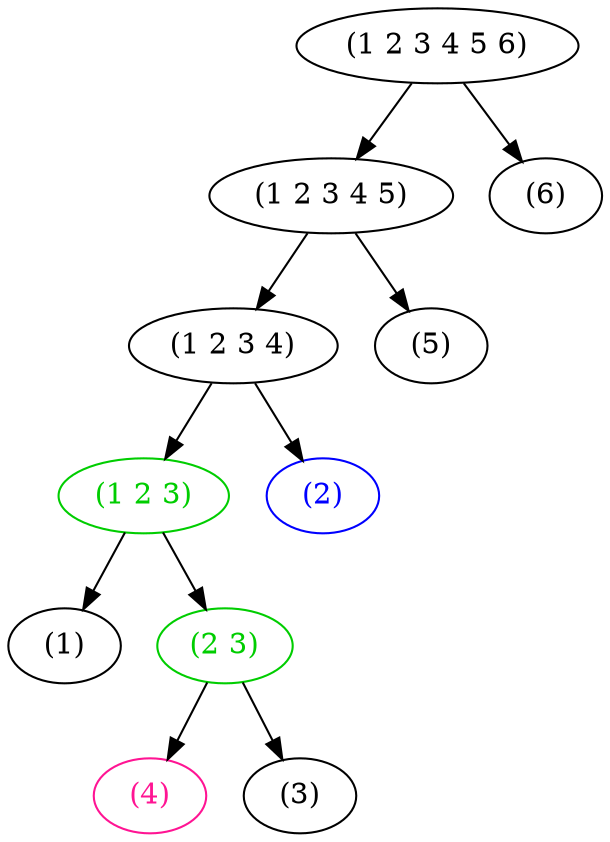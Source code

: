 strict digraph {
        "(1)" [label=<(1)>];
        "(4)" [color=deeppink, fontcolor=deeppink, label=<(4)>];
        "(3)" [label=<(3)>];
        "(2 3)" [color=green3, fontcolor=green3, label=<(2 3)>];
        "(2 3)" -> "(4)";
        "(2 3)" -> "(3)";
        "(1 2 3)" [color=green3, fontcolor=green3, label=<(1 2 3)>];
        "(1 2 3)" -> "(1)";
        "(1 2 3)" -> "(2 3)";
        "(2)" [color=blue, fontcolor=blue, label=<(2)>];
        "(1 2 3 4)" [label=<(1 2 3 4)>];
        "(1 2 3 4)" -> "(1 2 3)";
        "(1 2 3 4)" -> "(2)";
        "(5)" [label=<(5)>];
        "(1 2 3 4 5)" [label=<(1 2 3 4 5)>];
        "(1 2 3 4 5)" -> "(1 2 3 4)";
        "(1 2 3 4 5)" -> "(5)";
        "(6)" [label=<(6)>];
        "(1 2 3 4 5 6)" [label=<(1 2 3 4 5 6)>];
        "(1 2 3 4 5 6)" -> "(1 2 3 4 5)";
        "(1 2 3 4 5 6)" -> "(6)";
}
